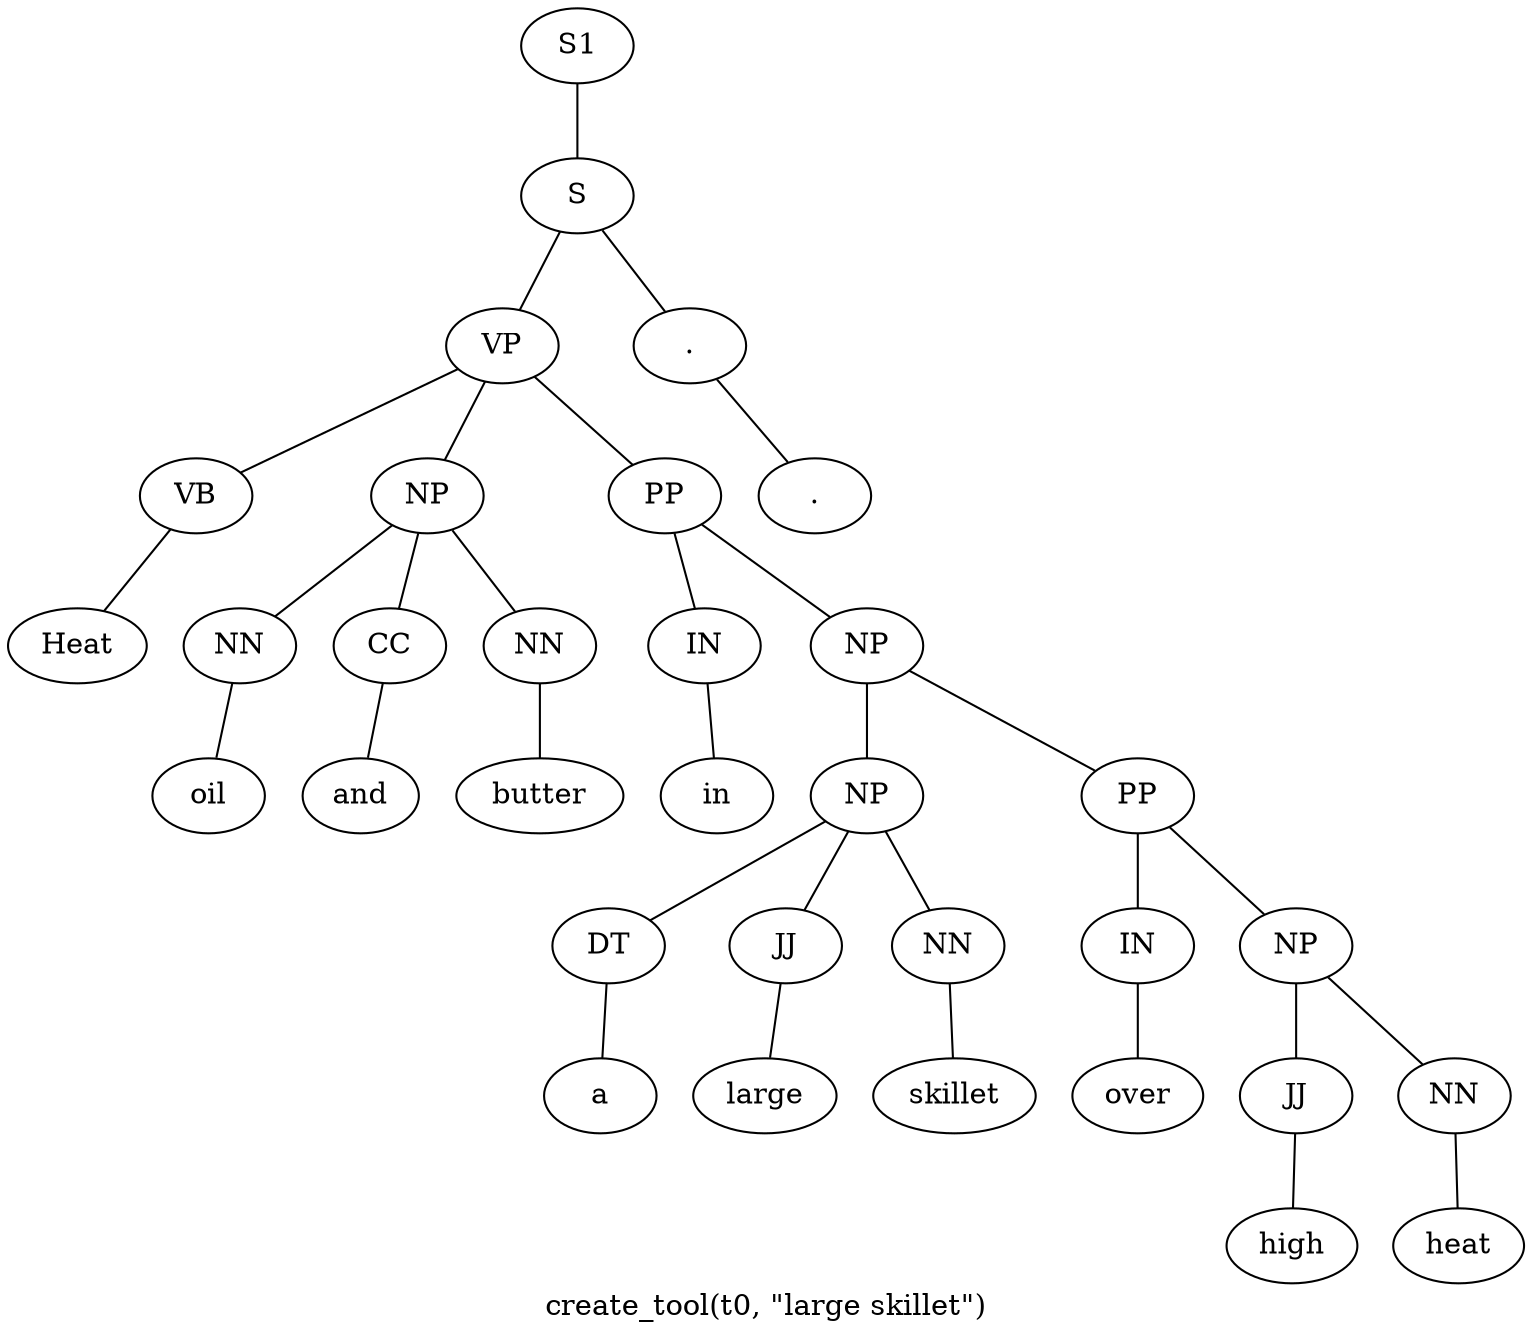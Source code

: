 graph SyntaxGraph {
	label = "create_tool(t0, \"large skillet\")";
	Node0 [label="S1"];
	Node1 [label="S"];
	Node2 [label="VP"];
	Node3 [label="VB"];
	Node4 [label="Heat"];
	Node5 [label="NP"];
	Node6 [label="NN"];
	Node7 [label="oil"];
	Node8 [label="CC"];
	Node9 [label="and"];
	Node10 [label="NN"];
	Node11 [label="butter"];
	Node12 [label="PP"];
	Node13 [label="IN"];
	Node14 [label="in"];
	Node15 [label="NP"];
	Node16 [label="NP"];
	Node17 [label="DT"];
	Node18 [label="a"];
	Node19 [label="JJ"];
	Node20 [label="large"];
	Node21 [label="NN"];
	Node22 [label="skillet"];
	Node23 [label="PP"];
	Node24 [label="IN"];
	Node25 [label="over"];
	Node26 [label="NP"];
	Node27 [label="JJ"];
	Node28 [label="high"];
	Node29 [label="NN"];
	Node30 [label="heat"];
	Node31 [label="."];
	Node32 [label="."];

	Node0 -- Node1;
	Node1 -- Node2;
	Node1 -- Node31;
	Node2 -- Node3;
	Node2 -- Node5;
	Node2 -- Node12;
	Node3 -- Node4;
	Node5 -- Node6;
	Node5 -- Node8;
	Node5 -- Node10;
	Node6 -- Node7;
	Node8 -- Node9;
	Node10 -- Node11;
	Node12 -- Node13;
	Node12 -- Node15;
	Node13 -- Node14;
	Node15 -- Node16;
	Node15 -- Node23;
	Node16 -- Node17;
	Node16 -- Node19;
	Node16 -- Node21;
	Node17 -- Node18;
	Node19 -- Node20;
	Node21 -- Node22;
	Node23 -- Node24;
	Node23 -- Node26;
	Node24 -- Node25;
	Node26 -- Node27;
	Node26 -- Node29;
	Node27 -- Node28;
	Node29 -- Node30;
	Node31 -- Node32;
}